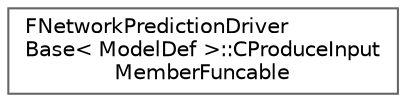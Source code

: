 digraph "Graphical Class Hierarchy"
{
 // INTERACTIVE_SVG=YES
 // LATEX_PDF_SIZE
  bgcolor="transparent";
  edge [fontname=Helvetica,fontsize=10,labelfontname=Helvetica,labelfontsize=10];
  node [fontname=Helvetica,fontsize=10,shape=box,height=0.2,width=0.4];
  rankdir="LR";
  Node0 [id="Node000000",label="FNetworkPredictionDriver\lBase\< ModelDef \>::CProduceInput\lMemberFuncable",height=0.2,width=0.4,color="grey40", fillcolor="white", style="filled",URL="$d5/d9a/structFNetworkPredictionDriverBase_1_1CProduceInputMemberFuncable.html",tooltip=" "];
}
